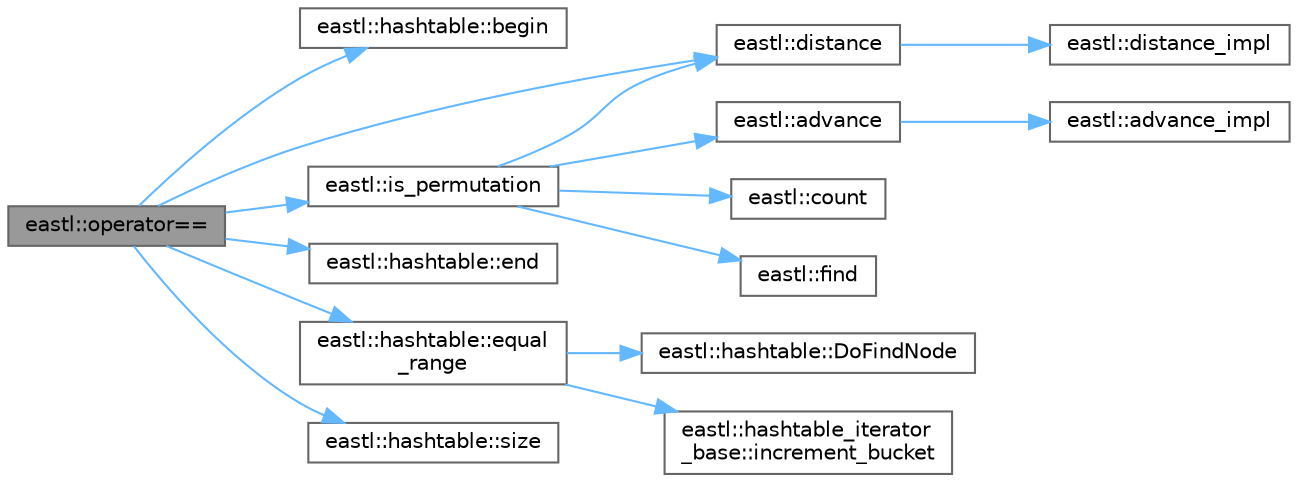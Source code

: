 digraph "eastl::operator=="
{
 // LATEX_PDF_SIZE
  bgcolor="transparent";
  edge [fontname=Helvetica,fontsize=10,labelfontname=Helvetica,labelfontsize=10];
  node [fontname=Helvetica,fontsize=10,shape=box,height=0.2,width=0.4];
  rankdir="LR";
  Node1 [id="Node000001",label="eastl::operator==",height=0.2,width=0.4,color="gray40", fillcolor="grey60", style="filled", fontcolor="black",tooltip=" "];
  Node1 -> Node2 [id="edge1_Node000001_Node000002",color="steelblue1",style="solid",tooltip=" "];
  Node2 [id="Node000002",label="eastl::hashtable::begin",height=0.2,width=0.4,color="grey40", fillcolor="white", style="filled",URL="$classeastl_1_1hashtable.html#a95f401c3590308b9cd05dcefcd3a340d",tooltip=" "];
  Node1 -> Node3 [id="edge2_Node000001_Node000003",color="steelblue1",style="solid",tooltip=" "];
  Node3 [id="Node000003",label="eastl::distance",height=0.2,width=0.4,color="grey40", fillcolor="white", style="filled",URL="$namespaceeastl.html#ab917da722315c1690092f5014763fa32",tooltip=" "];
  Node3 -> Node4 [id="edge3_Node000003_Node000004",color="steelblue1",style="solid",tooltip=" "];
  Node4 [id="Node000004",label="eastl::distance_impl",height=0.2,width=0.4,color="grey40", fillcolor="white", style="filled",URL="$namespaceeastl.html#abecf463555859450615dad4a1887f777",tooltip=" "];
  Node1 -> Node5 [id="edge4_Node000001_Node000005",color="steelblue1",style="solid",tooltip=" "];
  Node5 [id="Node000005",label="eastl::hashtable::end",height=0.2,width=0.4,color="grey40", fillcolor="white", style="filled",URL="$classeastl_1_1hashtable.html#a7796c76132d7c8325acdd93e237b3eb8",tooltip=" "];
  Node1 -> Node6 [id="edge5_Node000001_Node000006",color="steelblue1",style="solid",tooltip=" "];
  Node6 [id="Node000006",label="eastl::hashtable::equal\l_range",height=0.2,width=0.4,color="grey40", fillcolor="white", style="filled",URL="$classeastl_1_1hashtable.html#a44dc624950432508709e11084529be9e",tooltip=" "];
  Node6 -> Node7 [id="edge6_Node000006_Node000007",color="steelblue1",style="solid",tooltip=" "];
  Node7 [id="Node000007",label="eastl::hashtable::DoFindNode",height=0.2,width=0.4,color="grey40", fillcolor="white", style="filled",URL="$classeastl_1_1hashtable.html#a7f03ecbba8ed83b453f710578ebc4347",tooltip=" "];
  Node6 -> Node8 [id="edge7_Node000006_Node000008",color="steelblue1",style="solid",tooltip=" "];
  Node8 [id="Node000008",label="eastl::hashtable_iterator\l_base::increment_bucket",height=0.2,width=0.4,color="grey40", fillcolor="white", style="filled",URL="$structeastl_1_1hashtable__iterator__base.html#a0c01518b6a1308d607f19c6d329a0b1b",tooltip=" "];
  Node1 -> Node9 [id="edge8_Node000001_Node000009",color="steelblue1",style="solid",tooltip=" "];
  Node9 [id="Node000009",label="eastl::is_permutation",height=0.2,width=0.4,color="grey40", fillcolor="white", style="filled",URL="$namespaceeastl.html#aa569353c9252fd5ce954b9469be8c6cd",tooltip=" "];
  Node9 -> Node10 [id="edge9_Node000009_Node000010",color="steelblue1",style="solid",tooltip=" "];
  Node10 [id="Node000010",label="eastl::advance",height=0.2,width=0.4,color="grey40", fillcolor="white", style="filled",URL="$namespaceeastl.html#a8b905cd5bfa46bb3e9bbfd73ca783a7d",tooltip=" "];
  Node10 -> Node11 [id="edge10_Node000010_Node000011",color="steelblue1",style="solid",tooltip=" "];
  Node11 [id="Node000011",label="eastl::advance_impl",height=0.2,width=0.4,color="grey40", fillcolor="white", style="filled",URL="$namespaceeastl.html#a1de47179e50035c30c99c38aa94c59a2",tooltip=" "];
  Node9 -> Node12 [id="edge11_Node000009_Node000012",color="steelblue1",style="solid",tooltip=" "];
  Node12 [id="Node000012",label="eastl::count",height=0.2,width=0.4,color="grey40", fillcolor="white", style="filled",URL="$namespaceeastl.html#a3e9fa39ca277e2f5fd68b7faae461f78",tooltip=" "];
  Node9 -> Node3 [id="edge12_Node000009_Node000003",color="steelblue1",style="solid",tooltip=" "];
  Node9 -> Node13 [id="edge13_Node000009_Node000013",color="steelblue1",style="solid",tooltip=" "];
  Node13 [id="Node000013",label="eastl::find",height=0.2,width=0.4,color="grey40", fillcolor="white", style="filled",URL="$namespaceeastl.html#a23d0611e8e0db77c52a142b65d7522c4",tooltip=" "];
  Node1 -> Node14 [id="edge14_Node000001_Node000014",color="steelblue1",style="solid",tooltip=" "];
  Node14 [id="Node000014",label="eastl::hashtable::size",height=0.2,width=0.4,color="grey40", fillcolor="white", style="filled",URL="$classeastl_1_1hashtable.html#a94a4bf1ef0e460111d8b56d410e0722a",tooltip=" "];
}
